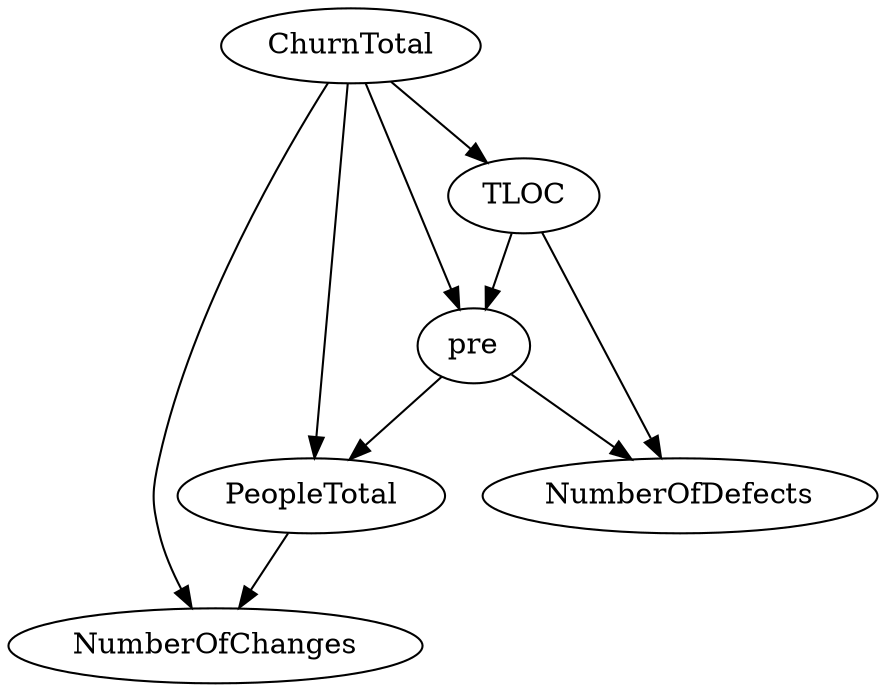 digraph {
   PeopleTotal;
   NumberOfChanges;
   ChurnTotal;
   TLOC;
   pre;
   NumberOfDefects;
   PeopleTotal -> NumberOfChanges;
   ChurnTotal -> PeopleTotal;
   ChurnTotal -> NumberOfChanges;
   ChurnTotal -> TLOC;
   ChurnTotal -> pre;
   TLOC -> pre;
   TLOC -> NumberOfDefects;
   pre -> PeopleTotal;
   pre -> NumberOfDefects;
}
